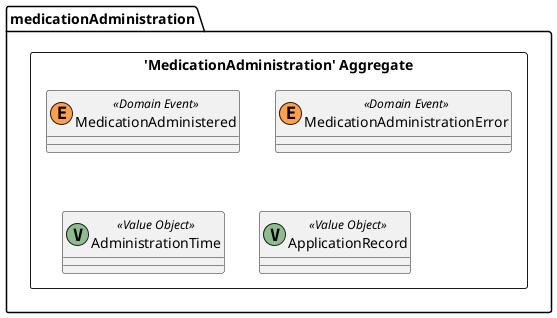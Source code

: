 @startuml

skinparam componentStyle uml2

package medicationAdministration {
	package "'MedicationAdministration' Aggregate" <<Rectangle>> {
		class MedicationAdministered <<(E,#ff9f4b) Domain Event>> {
		}
		class MedicationAdministrationError <<(E,#ff9f4b) Domain Event>> {
		}
		class AdministrationTime <<(V,DarkSeaGreen) Value Object>> {
		}
		class ApplicationRecord <<(V,DarkSeaGreen) Value Object>> {
		}
	}
}


@enduml
